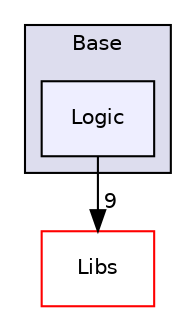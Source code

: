 digraph "Base/Logic" {
  bgcolor=transparent;
  compound=true
  node [ fontsize="10", fontname="Helvetica"];
  edge [ labelfontsize="10", labelfontname="Helvetica"];
  subgraph clusterdir_628593db0cdce5a76fb85526ae5aa762 {
    graph [ bgcolor="#ddddee", pencolor="black", label="Base" fontname="Helvetica", fontsize="10", URL="dir_628593db0cdce5a76fb85526ae5aa762.html"]
  dir_ed477430556eefb6c8f135831874fc5e [shape=box, label="Logic", style="filled", fillcolor="#eeeeff", pencolor="black", URL="dir_ed477430556eefb6c8f135831874fc5e.html"];
  }
  dir_6e6cb9563333489fde7459b1f95e59a5 [shape=box label="Libs" color="red" URL="dir_6e6cb9563333489fde7459b1f95e59a5.html"];
  dir_ed477430556eefb6c8f135831874fc5e->dir_6e6cb9563333489fde7459b1f95e59a5 [headlabel="9", labeldistance=1.5 headhref="dir_000004_000012.html"];
}
